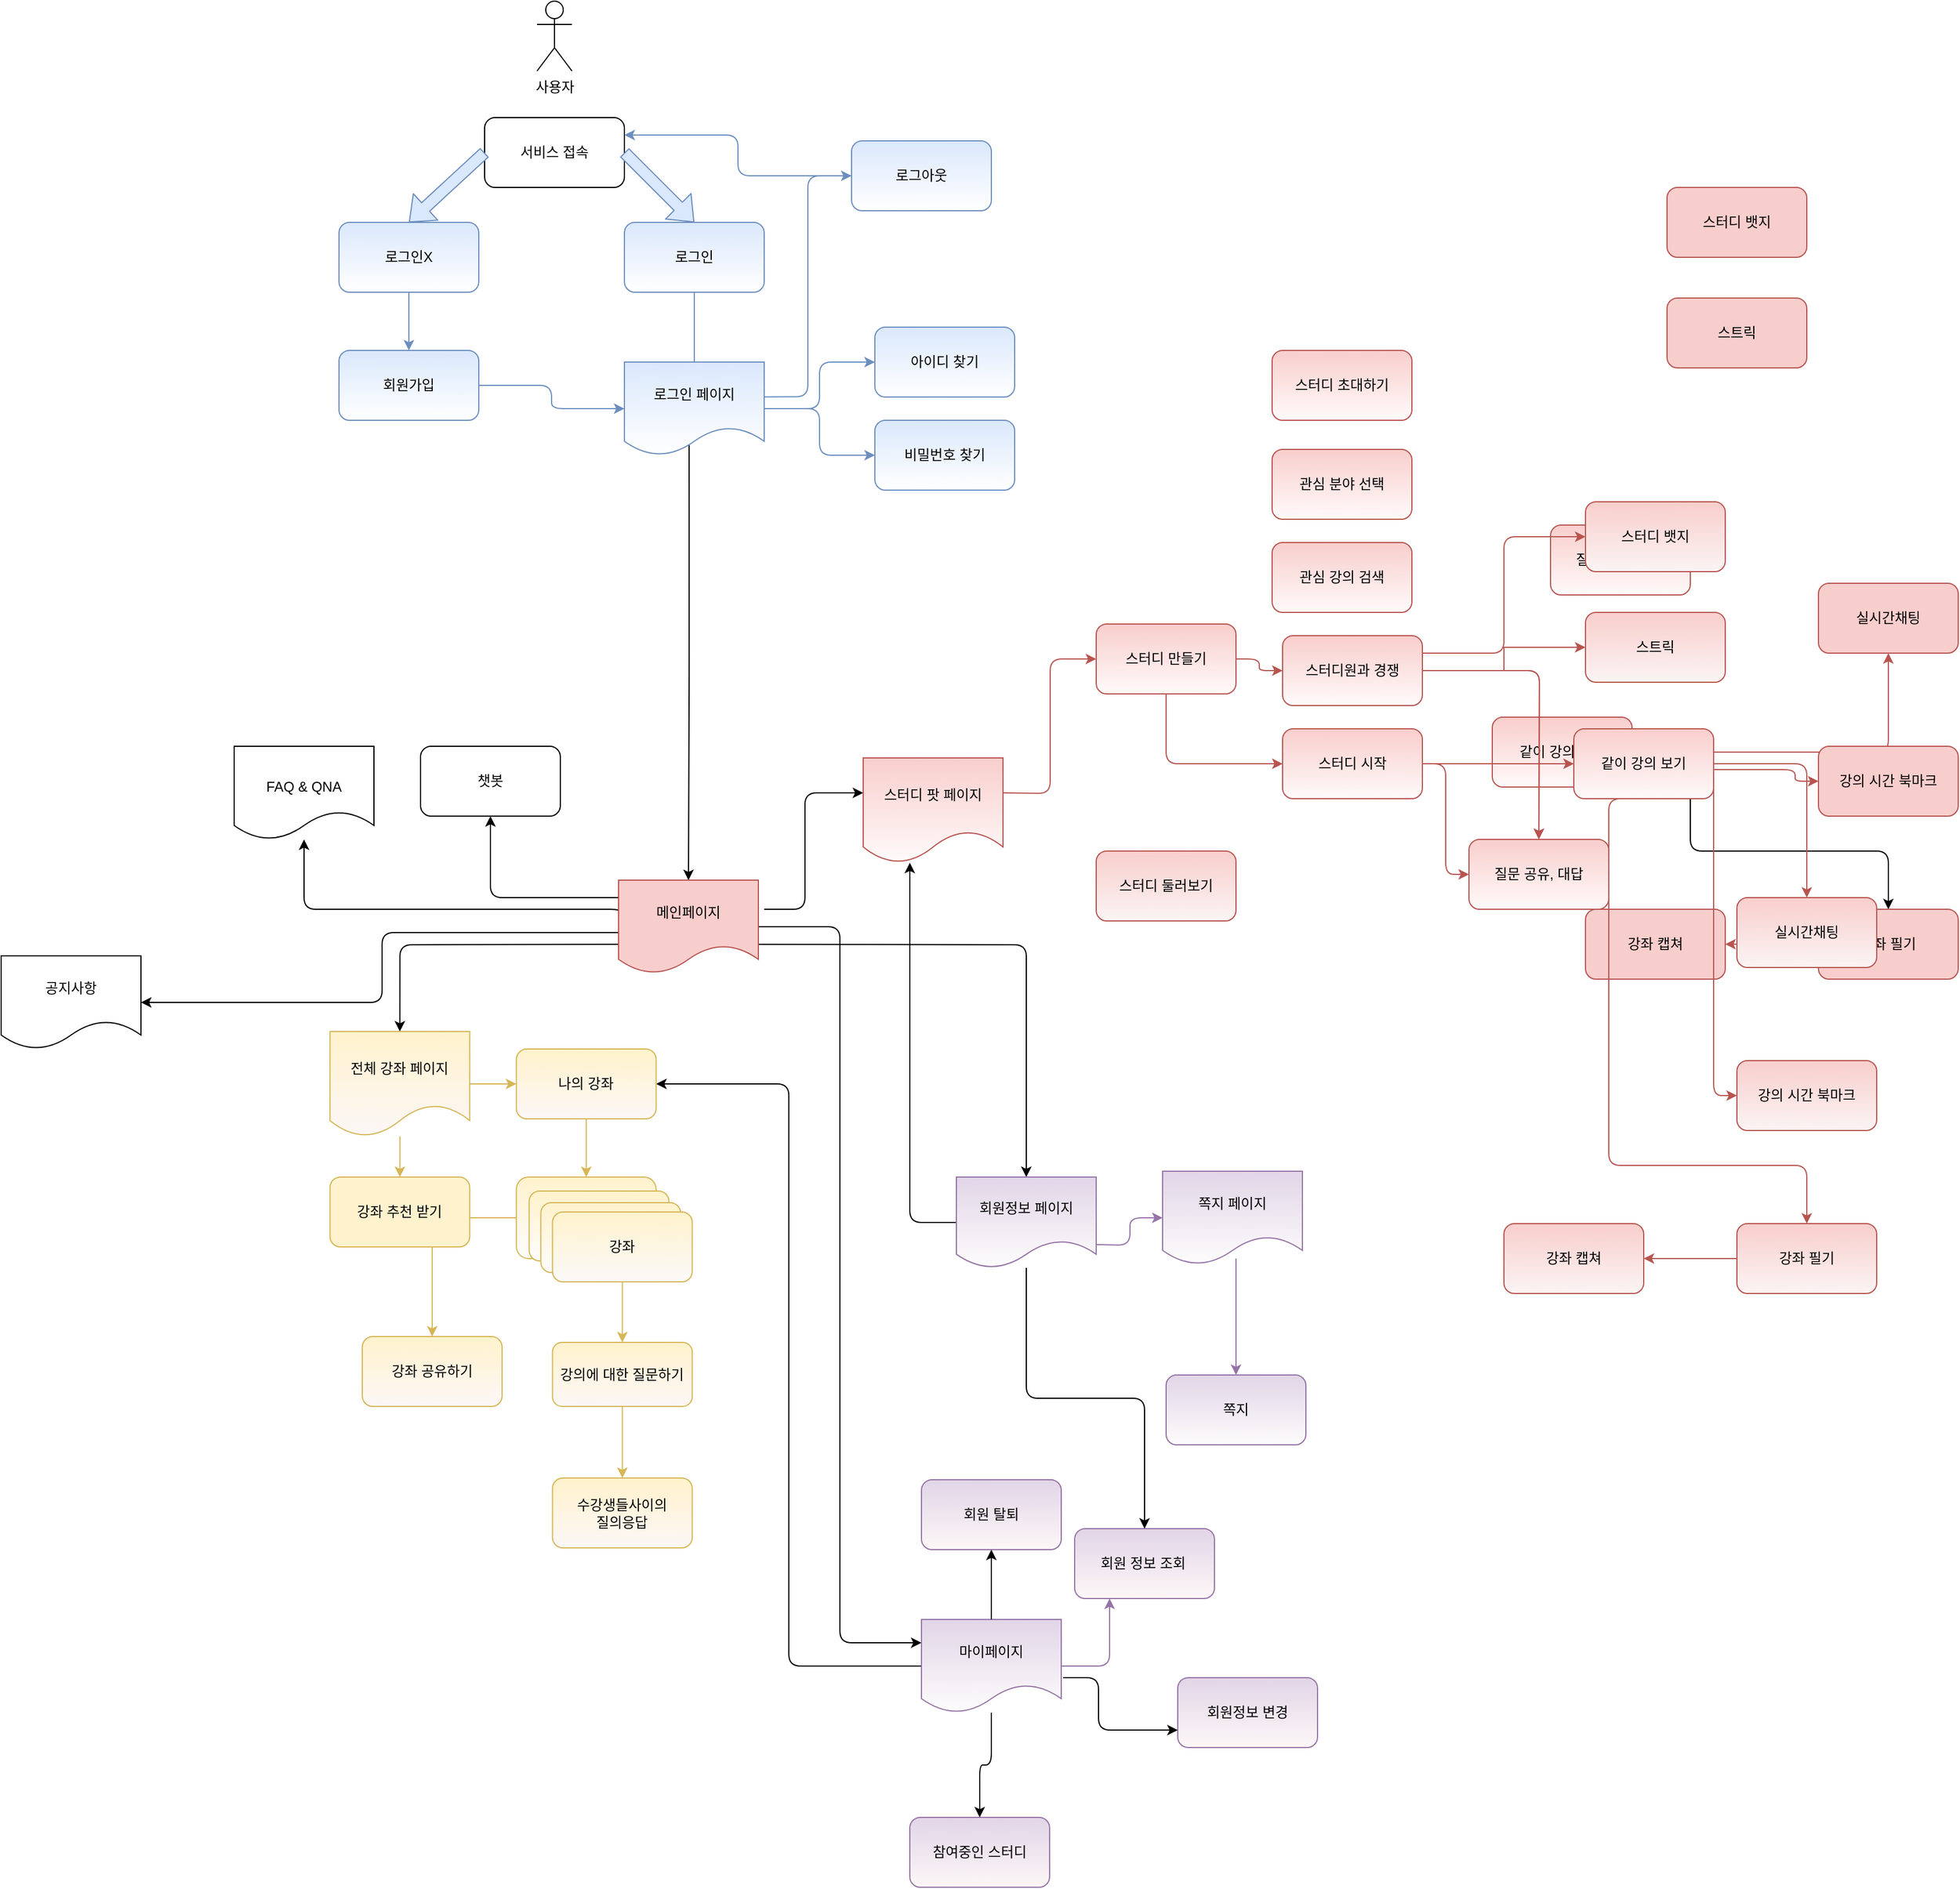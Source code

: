 <mxfile version="20.8.3" type="github">
  <diagram id="DqQ9brY9TlfN3EwlFTgr" name="페이지-1">
    <mxGraphModel dx="2326" dy="887" grid="1" gridSize="10" guides="1" tooltips="1" connect="1" arrows="1" fold="1" page="1" pageScale="1" pageWidth="827" pageHeight="1169" math="0" shadow="0">
      <root>
        <mxCell id="0" />
        <mxCell id="1" parent="0" />
        <mxCell id="fvSdaWqqt0YrtRtZSycq-1" value="사용자" style="shape=umlActor;verticalLabelPosition=bottom;verticalAlign=top;html=1;outlineConnect=0;rounded=1;" vertex="1" parent="1">
          <mxGeometry x="400" y="20" width="30" height="60" as="geometry" />
        </mxCell>
        <mxCell id="fvSdaWqqt0YrtRtZSycq-2" value="스트릭" style="rounded=1;whiteSpace=wrap;html=1;fillColor=#f8cecc;strokeColor=#b85450;" vertex="1" parent="1">
          <mxGeometry x="1370" y="275" width="120" height="60" as="geometry" />
        </mxCell>
        <mxCell id="fvSdaWqqt0YrtRtZSycq-3" value="서비스 접속" style="rounded=1;whiteSpace=wrap;html=1;" vertex="1" parent="1">
          <mxGeometry x="355" y="120" width="120" height="60" as="geometry" />
        </mxCell>
        <mxCell id="fvSdaWqqt0YrtRtZSycq-4" value="" style="edgeStyle=orthogonalEdgeStyle;rounded=1;orthogonalLoop=1;jettySize=auto;html=1;fillColor=#f8cecc;strokeColor=#b85450;" edge="1" parent="1" source="fvSdaWqqt0YrtRtZSycq-10" target="fvSdaWqqt0YrtRtZSycq-16">
          <mxGeometry relative="1" as="geometry" />
        </mxCell>
        <mxCell id="fvSdaWqqt0YrtRtZSycq-5" style="edgeStyle=orthogonalEdgeStyle;rounded=1;orthogonalLoop=1;jettySize=auto;html=1;entryX=0.5;entryY=0;entryDx=0;entryDy=0;startArrow=none;exitX=0.463;exitY=0.892;exitDx=0;exitDy=0;exitPerimeter=0;" edge="1" parent="1" source="fvSdaWqqt0YrtRtZSycq-59" target="fvSdaWqqt0YrtRtZSycq-54">
          <mxGeometry relative="1" as="geometry">
            <mxPoint x="535" y="770" as="targetPoint" />
            <mxPoint x="590" y="450" as="sourcePoint" />
          </mxGeometry>
        </mxCell>
        <mxCell id="fvSdaWqqt0YrtRtZSycq-6" style="edgeStyle=orthogonalEdgeStyle;rounded=1;orthogonalLoop=1;jettySize=auto;html=1;exitX=1;exitY=0.75;exitDx=0;exitDy=0;entryX=0;entryY=0.5;entryDx=0;entryDy=0;fillColor=#f8cecc;strokeColor=#b85450;" edge="1" parent="1" source="fvSdaWqqt0YrtRtZSycq-10" target="fvSdaWqqt0YrtRtZSycq-18">
          <mxGeometry relative="1" as="geometry">
            <Array as="points">
              <mxPoint x="1480" y="690" />
            </Array>
          </mxGeometry>
        </mxCell>
        <mxCell id="fvSdaWqqt0YrtRtZSycq-7" style="edgeStyle=orthogonalEdgeStyle;rounded=1;orthogonalLoop=1;jettySize=auto;html=1;entryX=0;entryY=0.5;entryDx=0;entryDy=0;exitX=1.003;exitY=0.373;exitDx=0;exitDy=0;exitPerimeter=0;fillColor=#dae8fc;strokeColor=#6c8ebf;" edge="1" parent="1" source="fvSdaWqqt0YrtRtZSycq-59" target="fvSdaWqqt0YrtRtZSycq-37">
          <mxGeometry relative="1" as="geometry" />
        </mxCell>
        <mxCell id="fvSdaWqqt0YrtRtZSycq-8" style="edgeStyle=orthogonalEdgeStyle;rounded=1;orthogonalLoop=1;jettySize=auto;html=1;exitX=0.75;exitY=1;exitDx=0;exitDy=0;" edge="1" parent="1" source="fvSdaWqqt0YrtRtZSycq-10" target="fvSdaWqqt0YrtRtZSycq-22">
          <mxGeometry relative="1" as="geometry">
            <Array as="points">
              <mxPoint x="1390" y="750" />
              <mxPoint x="1560" y="750" />
            </Array>
          </mxGeometry>
        </mxCell>
        <mxCell id="fvSdaWqqt0YrtRtZSycq-9" value="로그인" style="rounded=1;whiteSpace=wrap;html=1;fillColor=#dae8fc;strokeColor=#6c8ebf;gradientColor=#ffffff;" vertex="1" parent="1">
          <mxGeometry x="475" y="210" width="120" height="60" as="geometry" />
        </mxCell>
        <mxCell id="fvSdaWqqt0YrtRtZSycq-10" value="같이 강의 보기&lt;br&gt;" style="rounded=1;whiteSpace=wrap;html=1;fillColor=#f8cecc;strokeColor=#b85450;gradientColor=#fffafa;" vertex="1" parent="1">
          <mxGeometry x="1220" y="635" width="120" height="60" as="geometry" />
        </mxCell>
        <mxCell id="fvSdaWqqt0YrtRtZSycq-11" style="edgeStyle=orthogonalEdgeStyle;rounded=1;orthogonalLoop=1;jettySize=auto;html=1;exitX=0.5;exitY=1;exitDx=0;exitDy=0;entryX=0.5;entryY=0;entryDx=0;entryDy=0;fillColor=#dae8fc;strokeColor=#6c8ebf;" edge="1" parent="1" source="fvSdaWqqt0YrtRtZSycq-13" target="fvSdaWqqt0YrtRtZSycq-19">
          <mxGeometry relative="1" as="geometry" />
        </mxCell>
        <mxCell id="fvSdaWqqt0YrtRtZSycq-12" value="질문 공유, 대답" style="rounded=1;whiteSpace=wrap;html=1;fillColor=#f8cecc;strokeColor=#b85450;gradientColor=#fffafa;" vertex="1" parent="1">
          <mxGeometry x="1270" y="470" width="120" height="60" as="geometry" />
        </mxCell>
        <mxCell id="fvSdaWqqt0YrtRtZSycq-13" value="로그인X" style="rounded=1;whiteSpace=wrap;html=1;fillColor=#dae8fc;strokeColor=#6c8ebf;gradientColor=#ffffff;" vertex="1" parent="1">
          <mxGeometry x="230" y="210" width="120" height="60" as="geometry" />
        </mxCell>
        <mxCell id="fvSdaWqqt0YrtRtZSycq-14" value="스터디 뱃지" style="whiteSpace=wrap;html=1;rounded=1;fillColor=#f8cecc;strokeColor=#b85450;" vertex="1" parent="1">
          <mxGeometry x="1370" y="180" width="120" height="60" as="geometry" />
        </mxCell>
        <mxCell id="fvSdaWqqt0YrtRtZSycq-15" value="회원 탈퇴&lt;br&gt;" style="rounded=1;whiteSpace=wrap;html=1;fillColor=#e1d5e7;strokeColor=#9673a6;gradientColor=#fdf7f7;" vertex="1" parent="1">
          <mxGeometry x="730" y="1290" width="120" height="60" as="geometry" />
        </mxCell>
        <mxCell id="fvSdaWqqt0YrtRtZSycq-16" value="실시간채팅" style="whiteSpace=wrap;html=1;rounded=1;fillColor=#f8cecc;strokeColor=#b85450;" vertex="1" parent="1">
          <mxGeometry x="1500" y="520" width="120" height="60" as="geometry" />
        </mxCell>
        <mxCell id="fvSdaWqqt0YrtRtZSycq-17" style="edgeStyle=orthogonalEdgeStyle;rounded=1;orthogonalLoop=1;jettySize=auto;html=1;exitX=1;exitY=0.5;exitDx=0;exitDy=0;entryX=0;entryY=0.5;entryDx=0;entryDy=0;fillColor=#dae8fc;strokeColor=#6c8ebf;" edge="1" parent="1" source="fvSdaWqqt0YrtRtZSycq-19" target="fvSdaWqqt0YrtRtZSycq-59">
          <mxGeometry relative="1" as="geometry" />
        </mxCell>
        <mxCell id="fvSdaWqqt0YrtRtZSycq-18" value="강의 시간 북마크" style="whiteSpace=wrap;html=1;rounded=1;fillColor=#f8cecc;strokeColor=#b85450;" vertex="1" parent="1">
          <mxGeometry x="1500" y="660" width="120" height="60" as="geometry" />
        </mxCell>
        <mxCell id="fvSdaWqqt0YrtRtZSycq-19" value="회원가입" style="rounded=1;whiteSpace=wrap;html=1;fillColor=#dae8fc;strokeColor=#6c8ebf;gradientColor=#ffffff;" vertex="1" parent="1">
          <mxGeometry x="230" y="320" width="120" height="60" as="geometry" />
        </mxCell>
        <mxCell id="fvSdaWqqt0YrtRtZSycq-20" value="" style="edgeStyle=orthogonalEdgeStyle;rounded=1;orthogonalLoop=1;jettySize=auto;html=1;fillColor=#f8cecc;strokeColor=#b85450;" edge="1" parent="1" source="fvSdaWqqt0YrtRtZSycq-22" target="fvSdaWqqt0YrtRtZSycq-24">
          <mxGeometry relative="1" as="geometry" />
        </mxCell>
        <mxCell id="fvSdaWqqt0YrtRtZSycq-21" value="챗봇&lt;br&gt;" style="rounded=1;whiteSpace=wrap;html=1;" vertex="1" parent="1">
          <mxGeometry x="300" y="660" width="120" height="60" as="geometry" />
        </mxCell>
        <mxCell id="fvSdaWqqt0YrtRtZSycq-22" value="강좌 필기" style="whiteSpace=wrap;html=1;rounded=1;fillColor=#f8cecc;strokeColor=#b85450;" vertex="1" parent="1">
          <mxGeometry x="1500" y="800" width="120" height="60" as="geometry" />
        </mxCell>
        <mxCell id="fvSdaWqqt0YrtRtZSycq-23" style="edgeStyle=orthogonalEdgeStyle;rounded=1;orthogonalLoop=1;jettySize=auto;html=1;exitX=0.5;exitY=1;exitDx=0;exitDy=0;entryX=0.5;entryY=0;entryDx=0;entryDy=0;" edge="1" parent="1" target="fvSdaWqqt0YrtRtZSycq-75">
          <mxGeometry relative="1" as="geometry">
            <mxPoint x="535" y="830" as="sourcePoint" />
          </mxGeometry>
        </mxCell>
        <mxCell id="fvSdaWqqt0YrtRtZSycq-24" value="강좌 캡쳐" style="whiteSpace=wrap;html=1;rounded=1;fillColor=#f8cecc;strokeColor=#b85450;" vertex="1" parent="1">
          <mxGeometry x="1300" y="800" width="120" height="60" as="geometry" />
        </mxCell>
        <mxCell id="fvSdaWqqt0YrtRtZSycq-25" value="참여중인 스터디" style="rounded=1;whiteSpace=wrap;html=1;fillColor=#e1d5e7;strokeColor=#9673a6;gradientColor=#fdf7f7;" vertex="1" parent="1">
          <mxGeometry x="720" y="1580" width="120" height="60" as="geometry" />
        </mxCell>
        <mxCell id="fvSdaWqqt0YrtRtZSycq-26" style="edgeStyle=orthogonalEdgeStyle;rounded=1;orthogonalLoop=1;jettySize=auto;html=1;exitX=0.5;exitY=1;exitDx=0;exitDy=0;entryX=0.5;entryY=0;entryDx=0;entryDy=0;" edge="1" parent="1" target="fvSdaWqqt0YrtRtZSycq-97">
          <mxGeometry relative="1" as="geometry">
            <mxPoint x="535" y="830" as="sourcePoint" />
          </mxGeometry>
        </mxCell>
        <mxCell id="fvSdaWqqt0YrtRtZSycq-27" style="edgeStyle=orthogonalEdgeStyle;rounded=1;orthogonalLoop=1;jettySize=auto;html=1;exitX=1;exitY=0.5;exitDx=0;exitDy=0;entryX=0;entryY=0.5;entryDx=0;entryDy=0;fontSize=31;" edge="1" parent="1">
          <mxGeometry relative="1" as="geometry">
            <mxPoint x="595" y="800" as="sourcePoint" />
            <mxPoint x="680" y="700" as="targetPoint" />
            <Array as="points">
              <mxPoint x="630" y="800" />
              <mxPoint x="630" y="700" />
            </Array>
          </mxGeometry>
        </mxCell>
        <mxCell id="fvSdaWqqt0YrtRtZSycq-28" value="회원 정보 조회&amp;nbsp;" style="rounded=1;whiteSpace=wrap;html=1;fillColor=#e1d5e7;strokeColor=#9673a6;gradientColor=#fdf7f7;" vertex="1" parent="1">
          <mxGeometry x="861.5" y="1332" width="120" height="60" as="geometry" />
        </mxCell>
        <mxCell id="fvSdaWqqt0YrtRtZSycq-29" value="아이디 찾기&lt;br&gt;" style="rounded=1;whiteSpace=wrap;html=1;fillColor=#dae8fc;strokeColor=#6c8ebf;gradientColor=#ffffff;" vertex="1" parent="1">
          <mxGeometry x="690" y="300" width="120" height="60" as="geometry" />
        </mxCell>
        <mxCell id="fvSdaWqqt0YrtRtZSycq-30" value="비밀번호 찾기&lt;br&gt;" style="rounded=1;whiteSpace=wrap;html=1;fillColor=#dae8fc;strokeColor=#6c8ebf;gradientColor=#ffffff;" vertex="1" parent="1">
          <mxGeometry x="690" y="380" width="120" height="60" as="geometry" />
        </mxCell>
        <mxCell id="fvSdaWqqt0YrtRtZSycq-31" value="회원정보 변경&lt;br&gt;" style="rounded=1;whiteSpace=wrap;html=1;fillColor=#e1d5e7;strokeColor=#9673a6;gradientColor=#fdf7f7;" vertex="1" parent="1">
          <mxGeometry x="950" y="1460" width="120" height="60" as="geometry" />
        </mxCell>
        <mxCell id="fvSdaWqqt0YrtRtZSycq-32" value="" style="shape=flexArrow;endArrow=classic;html=1;rounded=1;entryX=0.5;entryY=0;entryDx=0;entryDy=0;exitX=0;exitY=0.5;exitDx=0;exitDy=0;fillColor=#dae8fc;strokeColor=#6c8ebf;" edge="1" parent="1" source="fvSdaWqqt0YrtRtZSycq-3" target="fvSdaWqqt0YrtRtZSycq-13">
          <mxGeometry width="50" height="50" relative="1" as="geometry">
            <mxPoint x="350" y="150" as="sourcePoint" />
            <mxPoint x="280" y="170" as="targetPoint" />
          </mxGeometry>
        </mxCell>
        <mxCell id="fvSdaWqqt0YrtRtZSycq-33" value="" style="shape=flexArrow;endArrow=classic;html=1;rounded=1;entryX=0.5;entryY=0;entryDx=0;entryDy=0;exitX=1;exitY=0.5;exitDx=0;exitDy=0;fillColor=#dae8fc;strokeColor=#6c8ebf;" edge="1" parent="1" source="fvSdaWqqt0YrtRtZSycq-3" target="fvSdaWqqt0YrtRtZSycq-9">
          <mxGeometry width="50" height="50" relative="1" as="geometry">
            <mxPoint x="360" y="160" as="sourcePoint" />
            <mxPoint x="300" y="220" as="targetPoint" />
          </mxGeometry>
        </mxCell>
        <mxCell id="fvSdaWqqt0YrtRtZSycq-34" style="edgeStyle=orthogonalEdgeStyle;rounded=1;orthogonalLoop=1;jettySize=auto;html=1;entryX=0.5;entryY=0;entryDx=0;entryDy=0;fillColor=#fff2cc;strokeColor=#d6b656;" edge="1" parent="1" source="fvSdaWqqt0YrtRtZSycq-35" target="fvSdaWqqt0YrtRtZSycq-55">
          <mxGeometry relative="1" as="geometry">
            <mxPoint x="608.25" y="1308.5" as="targetPoint" />
          </mxGeometry>
        </mxCell>
        <mxCell id="fvSdaWqqt0YrtRtZSycq-35" value="강의에 대한 질문하기" style="rounded=1;whiteSpace=wrap;html=1;fillColor=#fff2cc;strokeColor=#d6b656;gradientColor=#fcf7f7;" vertex="1" parent="1">
          <mxGeometry x="413.25" y="1172" width="120" height="55" as="geometry" />
        </mxCell>
        <mxCell id="fvSdaWqqt0YrtRtZSycq-36" style="edgeStyle=orthogonalEdgeStyle;rounded=1;orthogonalLoop=1;jettySize=auto;html=1;entryX=1;entryY=0.25;entryDx=0;entryDy=0;fillColor=#dae8fc;strokeColor=#6c8ebf;" edge="1" parent="1" source="fvSdaWqqt0YrtRtZSycq-37" target="fvSdaWqqt0YrtRtZSycq-3">
          <mxGeometry relative="1" as="geometry" />
        </mxCell>
        <mxCell id="fvSdaWqqt0YrtRtZSycq-37" value="로그아웃" style="rounded=1;whiteSpace=wrap;html=1;fillColor=#dae8fc;strokeColor=#6c8ebf;gradientColor=#ffffff;" vertex="1" parent="1">
          <mxGeometry x="670" y="140" width="120" height="60" as="geometry" />
        </mxCell>
        <mxCell id="fvSdaWqqt0YrtRtZSycq-38" style="edgeStyle=orthogonalEdgeStyle;rounded=1;orthogonalLoop=1;jettySize=auto;html=1;exitX=0;exitY=0.5;exitDx=0;exitDy=0;entryX=0.5;entryY=0;entryDx=0;entryDy=0;fontSize=31;fillColor=#fff2cc;strokeColor=#d6b656;" edge="1" parent="1" source="fvSdaWqqt0YrtRtZSycq-39" target="fvSdaWqqt0YrtRtZSycq-103">
          <mxGeometry relative="1" as="geometry" />
        </mxCell>
        <mxCell id="fvSdaWqqt0YrtRtZSycq-39" value="강좌" style="rounded=1;whiteSpace=wrap;html=1;fillColor=#fff2cc;strokeColor=#d6b656;gradientColor=#fcfcfc;" vertex="1" parent="1">
          <mxGeometry x="382.25" y="1030" width="120" height="70" as="geometry" />
        </mxCell>
        <mxCell id="fvSdaWqqt0YrtRtZSycq-40" style="edgeStyle=orthogonalEdgeStyle;rounded=1;orthogonalLoop=1;jettySize=auto;html=1;entryX=0.25;entryY=1;entryDx=0;entryDy=0;fillColor=#e1d5e7;strokeColor=#9673a6;" edge="1" parent="1" source="fvSdaWqqt0YrtRtZSycq-60" target="fvSdaWqqt0YrtRtZSycq-28">
          <mxGeometry relative="1" as="geometry" />
        </mxCell>
        <mxCell id="fvSdaWqqt0YrtRtZSycq-41" value="" style="rounded=1;whiteSpace=wrap;html=1;fillColor=#fff2cc;strokeColor=#d6b656;gradientColor=#fcfcfc;" vertex="1" parent="1">
          <mxGeometry x="393.25" y="1042" width="120" height="60" as="geometry" />
        </mxCell>
        <mxCell id="fvSdaWqqt0YrtRtZSycq-42" value="" style="rounded=1;whiteSpace=wrap;html=1;fillColor=#fff2cc;strokeColor=#d6b656;gradientColor=#fcfcfc;" vertex="1" parent="1">
          <mxGeometry x="403.25" y="1052" width="120" height="60" as="geometry" />
        </mxCell>
        <mxCell id="fvSdaWqqt0YrtRtZSycq-43" style="edgeStyle=orthogonalEdgeStyle;rounded=1;orthogonalLoop=1;jettySize=auto;html=1;exitX=0.5;exitY=1;exitDx=0;exitDy=0;entryX=0.5;entryY=0;entryDx=0;entryDy=0;fillColor=#fff2cc;strokeColor=#d6b656;" edge="1" parent="1" source="fvSdaWqqt0YrtRtZSycq-44" target="fvSdaWqqt0YrtRtZSycq-35">
          <mxGeometry relative="1" as="geometry" />
        </mxCell>
        <mxCell id="fvSdaWqqt0YrtRtZSycq-44" value="강좌" style="rounded=1;whiteSpace=wrap;html=1;fillColor=#fff2cc;strokeColor=#d6b656;gradientColor=#faf9f9;" vertex="1" parent="1">
          <mxGeometry x="413.25" y="1060" width="120" height="60" as="geometry" />
        </mxCell>
        <mxCell id="fvSdaWqqt0YrtRtZSycq-45" style="edgeStyle=orthogonalEdgeStyle;rounded=1;orthogonalLoop=1;jettySize=auto;html=1;exitX=1;exitY=0.5;exitDx=0;exitDy=0;entryX=0;entryY=0.5;entryDx=0;entryDy=0;fontSize=31;fillColor=#f8cecc;strokeColor=#b85450;" edge="1" parent="1" target="fvSdaWqqt0YrtRtZSycq-49">
          <mxGeometry relative="1" as="geometry">
            <mxPoint x="800" y="700" as="sourcePoint" />
          </mxGeometry>
        </mxCell>
        <mxCell id="fvSdaWqqt0YrtRtZSycq-46" value="스터디 둘러보기" style="rounded=1;whiteSpace=wrap;html=1;fillColor=#f8cecc;strokeColor=#b85450;gradientColor=#fbf4f4;" vertex="1" parent="1">
          <mxGeometry x="880" y="750" width="120" height="60" as="geometry" />
        </mxCell>
        <mxCell id="fvSdaWqqt0YrtRtZSycq-47" style="edgeStyle=orthogonalEdgeStyle;rounded=1;orthogonalLoop=1;jettySize=auto;html=1;exitX=1;exitY=0.5;exitDx=0;exitDy=0;entryX=0;entryY=0.5;entryDx=0;entryDy=0;fillColor=#f8cecc;strokeColor=#b85450;" edge="1" parent="1" source="fvSdaWqqt0YrtRtZSycq-49" target="fvSdaWqqt0YrtRtZSycq-79">
          <mxGeometry relative="1" as="geometry" />
        </mxCell>
        <mxCell id="fvSdaWqqt0YrtRtZSycq-48" style="edgeStyle=orthogonalEdgeStyle;rounded=1;orthogonalLoop=1;jettySize=auto;html=1;exitX=0.5;exitY=1;exitDx=0;exitDy=0;entryX=0;entryY=0.5;entryDx=0;entryDy=0;fontSize=31;fillColor=#f8cecc;strokeColor=#b85450;" edge="1" parent="1" source="fvSdaWqqt0YrtRtZSycq-49" target="fvSdaWqqt0YrtRtZSycq-83">
          <mxGeometry relative="1" as="geometry" />
        </mxCell>
        <mxCell id="fvSdaWqqt0YrtRtZSycq-49" value="스터디 만들기&lt;br&gt;" style="rounded=1;whiteSpace=wrap;html=1;fillColor=#f8cecc;strokeColor=#b85450;gradientColor=#fffafa;" vertex="1" parent="1">
          <mxGeometry x="880" y="555" width="120" height="60" as="geometry" />
        </mxCell>
        <mxCell id="fvSdaWqqt0YrtRtZSycq-50" style="edgeStyle=orthogonalEdgeStyle;rounded=1;orthogonalLoop=1;jettySize=auto;html=1;exitX=0;exitY=0.5;exitDx=0;exitDy=0;fontSize=31;" edge="1" parent="1" source="fvSdaWqqt0YrtRtZSycq-54" target="fvSdaWqqt0YrtRtZSycq-104">
          <mxGeometry relative="1" as="geometry">
            <mxPoint x="420" y="650" as="targetPoint" />
            <Array as="points">
              <mxPoint x="473" y="800" />
              <mxPoint x="200" y="800" />
            </Array>
          </mxGeometry>
        </mxCell>
        <mxCell id="fvSdaWqqt0YrtRtZSycq-51" style="edgeStyle=orthogonalEdgeStyle;rounded=1;orthogonalLoop=1;jettySize=auto;html=1;entryX=0;entryY=0.25;entryDx=0;entryDy=0;exitX=1;exitY=0.5;exitDx=0;exitDy=0;" edge="1" parent="1" source="fvSdaWqqt0YrtRtZSycq-54" target="fvSdaWqqt0YrtRtZSycq-60">
          <mxGeometry relative="1" as="geometry">
            <mxPoint x="561.5" y="1165" as="sourcePoint" />
          </mxGeometry>
        </mxCell>
        <mxCell id="fvSdaWqqt0YrtRtZSycq-52" style="edgeStyle=orthogonalEdgeStyle;rounded=1;orthogonalLoop=1;jettySize=auto;html=1;" edge="1" parent="1" source="fvSdaWqqt0YrtRtZSycq-54" target="fvSdaWqqt0YrtRtZSycq-21">
          <mxGeometry relative="1" as="geometry">
            <Array as="points">
              <mxPoint x="360" y="790" />
            </Array>
          </mxGeometry>
        </mxCell>
        <mxCell id="fvSdaWqqt0YrtRtZSycq-53" style="edgeStyle=orthogonalEdgeStyle;rounded=1;orthogonalLoop=1;jettySize=auto;html=1;entryX=1;entryY=0.5;entryDx=0;entryDy=0;" edge="1" parent="1" source="fvSdaWqqt0YrtRtZSycq-54" target="fvSdaWqqt0YrtRtZSycq-102">
          <mxGeometry relative="1" as="geometry">
            <Array as="points">
              <mxPoint x="267" y="820" />
              <mxPoint x="267" y="880" />
            </Array>
          </mxGeometry>
        </mxCell>
        <mxCell id="fvSdaWqqt0YrtRtZSycq-54" value="메인페이지" style="shape=document;whiteSpace=wrap;html=1;boundedLbl=1;fillColor=#f8cecc;strokeColor=#b85450;rounded=1;" vertex="1" parent="1">
          <mxGeometry x="470" y="775" width="120" height="80" as="geometry" />
        </mxCell>
        <mxCell id="fvSdaWqqt0YrtRtZSycq-55" value="수강생들사이의&lt;br&gt;질의응답" style="rounded=1;whiteSpace=wrap;html=1;fillColor=#fff2cc;strokeColor=#d6b656;gradientColor=#fcf7f7;" vertex="1" parent="1">
          <mxGeometry x="413.25" y="1288.5" width="120" height="60" as="geometry" />
        </mxCell>
        <mxCell id="fvSdaWqqt0YrtRtZSycq-56" style="edgeStyle=orthogonalEdgeStyle;rounded=1;orthogonalLoop=1;jettySize=auto;html=1;exitX=1;exitY=0.5;exitDx=0;exitDy=0;entryX=0;entryY=0.5;entryDx=0;entryDy=0;fontSize=31;fillColor=#dae8fc;strokeColor=#6c8ebf;" edge="1" parent="1" source="fvSdaWqqt0YrtRtZSycq-59" target="fvSdaWqqt0YrtRtZSycq-29">
          <mxGeometry relative="1" as="geometry" />
        </mxCell>
        <mxCell id="fvSdaWqqt0YrtRtZSycq-57" style="edgeStyle=orthogonalEdgeStyle;rounded=1;orthogonalLoop=1;jettySize=auto;html=1;exitX=1;exitY=0.5;exitDx=0;exitDy=0;fontSize=31;fillColor=#dae8fc;strokeColor=#6c8ebf;" edge="1" parent="1" source="fvSdaWqqt0YrtRtZSycq-59" target="fvSdaWqqt0YrtRtZSycq-30">
          <mxGeometry relative="1" as="geometry" />
        </mxCell>
        <mxCell id="fvSdaWqqt0YrtRtZSycq-58" style="edgeStyle=orthogonalEdgeStyle;rounded=1;orthogonalLoop=1;jettySize=auto;html=1;entryX=1;entryY=0.5;entryDx=0;entryDy=0;" edge="1" parent="1" source="fvSdaWqqt0YrtRtZSycq-60" target="fvSdaWqqt0YrtRtZSycq-65">
          <mxGeometry relative="1" as="geometry" />
        </mxCell>
        <mxCell id="fvSdaWqqt0YrtRtZSycq-59" value="로그인 페이지" style="shape=document;whiteSpace=wrap;html=1;boundedLbl=1;fillColor=#dae8fc;strokeColor=#6c8ebf;gradientColor=#ffffff;rounded=1;" vertex="1" parent="1">
          <mxGeometry x="475" y="330" width="120" height="80" as="geometry" />
        </mxCell>
        <mxCell id="fvSdaWqqt0YrtRtZSycq-60" value="마이페이지" style="shape=document;whiteSpace=wrap;html=1;boundedLbl=1;fillColor=#e1d5e7;strokeColor=#9673a6;gradientColor=#fdfcfc;rounded=1;" vertex="1" parent="1">
          <mxGeometry x="730" y="1410" width="120" height="80" as="geometry" />
        </mxCell>
        <mxCell id="fvSdaWqqt0YrtRtZSycq-61" value="관심 분야 선택&lt;br&gt;" style="rounded=1;whiteSpace=wrap;html=1;fillColor=#f8cecc;strokeColor=#b85450;gradientColor=#fffafa;" vertex="1" parent="1">
          <mxGeometry x="1031" y="405" width="120" height="60" as="geometry" />
        </mxCell>
        <mxCell id="fvSdaWqqt0YrtRtZSycq-62" style="edgeStyle=orthogonalEdgeStyle;rounded=1;orthogonalLoop=1;jettySize=auto;html=1;entryX=0.5;entryY=0;entryDx=0;entryDy=0;fillColor=#e1d5e7;strokeColor=#9673a6;exitX=0.525;exitY=0.938;exitDx=0;exitDy=0;exitPerimeter=0;" edge="1" parent="1" source="fvSdaWqqt0YrtRtZSycq-64" target="fvSdaWqqt0YrtRtZSycq-66">
          <mxGeometry relative="1" as="geometry">
            <Array as="points">
              <mxPoint x="1000" y="1140" />
              <mxPoint x="1000" y="1140" />
            </Array>
          </mxGeometry>
        </mxCell>
        <mxCell id="fvSdaWqqt0YrtRtZSycq-63" style="edgeStyle=orthogonalEdgeStyle;rounded=1;orthogonalLoop=1;jettySize=auto;html=1;exitX=0.5;exitY=1;exitDx=0;exitDy=0;fillColor=#fff2cc;strokeColor=#d6b656;" edge="1" parent="1" source="fvSdaWqqt0YrtRtZSycq-65" target="fvSdaWqqt0YrtRtZSycq-39">
          <mxGeometry relative="1" as="geometry" />
        </mxCell>
        <mxCell id="fvSdaWqqt0YrtRtZSycq-64" value="쪽지 페이지" style="shape=document;whiteSpace=wrap;html=1;boundedLbl=1;fillColor=#e1d5e7;strokeColor=#9673a6;gradientColor=#fdfcfc;rounded=1;" vertex="1" parent="1">
          <mxGeometry x="937" y="1025" width="120" height="80" as="geometry" />
        </mxCell>
        <mxCell id="fvSdaWqqt0YrtRtZSycq-65" value="나의 강좌" style="rounded=1;whiteSpace=wrap;html=1;fillColor=#fff2cc;strokeColor=#d6b656;gradientColor=#fcf7f7;" vertex="1" parent="1">
          <mxGeometry x="382.25" y="920" width="120" height="60" as="geometry" />
        </mxCell>
        <mxCell id="fvSdaWqqt0YrtRtZSycq-66" value="쪽지" style="rounded=1;whiteSpace=wrap;html=1;fillColor=#e1d5e7;strokeColor=#9673a6;gradientColor=#fdfcfc;" vertex="1" parent="1">
          <mxGeometry x="940" y="1200" width="120" height="60" as="geometry" />
        </mxCell>
        <mxCell id="fvSdaWqqt0YrtRtZSycq-67" style="edgeStyle=orthogonalEdgeStyle;rounded=1;orthogonalLoop=1;jettySize=auto;html=1;entryX=0.5;entryY=0;entryDx=0;entryDy=0;fillColor=#fff2cc;strokeColor=#d6b656;" edge="1" parent="1">
          <mxGeometry relative="1" as="geometry">
            <mxPoint x="262.25" y="1090" as="sourcePoint" />
            <mxPoint x="262.25" y="1090" as="targetPoint" />
          </mxGeometry>
        </mxCell>
        <mxCell id="fvSdaWqqt0YrtRtZSycq-68" value="관심 강의 검색&lt;br&gt;" style="rounded=1;whiteSpace=wrap;html=1;fillColor=#f8cecc;strokeColor=#b85450;gradientColor=#fffafa;" vertex="1" parent="1">
          <mxGeometry x="1031" y="485" width="120" height="60" as="geometry" />
        </mxCell>
        <mxCell id="fvSdaWqqt0YrtRtZSycq-69" style="edgeStyle=orthogonalEdgeStyle;rounded=1;orthogonalLoop=1;jettySize=auto;html=1;entryX=0.5;entryY=1;entryDx=0;entryDy=0;" edge="1" parent="1" source="fvSdaWqqt0YrtRtZSycq-60" target="fvSdaWqqt0YrtRtZSycq-15">
          <mxGeometry relative="1" as="geometry" />
        </mxCell>
        <mxCell id="fvSdaWqqt0YrtRtZSycq-70" style="edgeStyle=orthogonalEdgeStyle;rounded=1;orthogonalLoop=1;jettySize=auto;html=1;" edge="1" parent="1" source="fvSdaWqqt0YrtRtZSycq-75" target="fvSdaWqqt0YrtRtZSycq-90">
          <mxGeometry relative="1" as="geometry">
            <Array as="points">
              <mxPoint x="720" y="1000" />
              <mxPoint x="720" y="1000" />
            </Array>
          </mxGeometry>
        </mxCell>
        <mxCell id="fvSdaWqqt0YrtRtZSycq-71" style="edgeStyle=orthogonalEdgeStyle;rounded=1;orthogonalLoop=1;jettySize=auto;html=1;entryX=0;entryY=0.75;entryDx=0;entryDy=0;" edge="1" parent="1" target="fvSdaWqqt0YrtRtZSycq-31">
          <mxGeometry relative="1" as="geometry">
            <mxPoint x="881.5" y="1260" as="targetPoint" />
            <mxPoint x="851.5" y="1460" as="sourcePoint" />
            <Array as="points">
              <mxPoint x="882" y="1460" />
              <mxPoint x="882" y="1505" />
            </Array>
          </mxGeometry>
        </mxCell>
        <mxCell id="fvSdaWqqt0YrtRtZSycq-72" style="edgeStyle=orthogonalEdgeStyle;rounded=1;orthogonalLoop=1;jettySize=auto;html=1;entryX=0;entryY=0.5;entryDx=0;entryDy=0;fillColor=#e1d5e7;strokeColor=#9673a6;" edge="1" parent="1" target="fvSdaWqqt0YrtRtZSycq-64">
          <mxGeometry relative="1" as="geometry">
            <mxPoint x="880" y="1088" as="sourcePoint" />
          </mxGeometry>
        </mxCell>
        <mxCell id="fvSdaWqqt0YrtRtZSycq-73" style="edgeStyle=orthogonalEdgeStyle;rounded=1;orthogonalLoop=1;jettySize=auto;html=1;entryX=0.5;entryY=0;entryDx=0;entryDy=0;" edge="1" parent="1" source="fvSdaWqqt0YrtRtZSycq-60" target="fvSdaWqqt0YrtRtZSycq-25">
          <mxGeometry relative="1" as="geometry" />
        </mxCell>
        <mxCell id="fvSdaWqqt0YrtRtZSycq-74" style="edgeStyle=orthogonalEdgeStyle;rounded=1;orthogonalLoop=1;jettySize=auto;html=1;entryX=0.5;entryY=0;entryDx=0;entryDy=0;" edge="1" parent="1" source="fvSdaWqqt0YrtRtZSycq-75" target="fvSdaWqqt0YrtRtZSycq-28">
          <mxGeometry relative="1" as="geometry" />
        </mxCell>
        <mxCell id="fvSdaWqqt0YrtRtZSycq-75" value="회원정보 페이지" style="shape=document;whiteSpace=wrap;html=1;boundedLbl=1;fillColor=#e1d5e7;strokeColor=#9673a6;gradientColor=#fdfcfc;rounded=1;" vertex="1" parent="1">
          <mxGeometry x="760" y="1030" width="120" height="78" as="geometry" />
        </mxCell>
        <mxCell id="fvSdaWqqt0YrtRtZSycq-76" style="edgeStyle=orthogonalEdgeStyle;rounded=1;orthogonalLoop=1;jettySize=auto;html=1;fillColor=#f8cecc;strokeColor=#b85450;" edge="1" parent="1" source="fvSdaWqqt0YrtRtZSycq-79">
          <mxGeometry relative="1" as="geometry">
            <mxPoint x="1260" y="740" as="targetPoint" />
          </mxGeometry>
        </mxCell>
        <mxCell id="fvSdaWqqt0YrtRtZSycq-77" style="edgeStyle=orthogonalEdgeStyle;rounded=1;orthogonalLoop=1;jettySize=auto;html=1;exitX=1;exitY=0.5;exitDx=0;exitDy=0;fillColor=#f8cecc;strokeColor=#b85450;" edge="1" parent="1" source="fvSdaWqqt0YrtRtZSycq-79">
          <mxGeometry relative="1" as="geometry">
            <mxPoint x="1260" y="739.615" as="targetPoint" />
          </mxGeometry>
        </mxCell>
        <mxCell id="fvSdaWqqt0YrtRtZSycq-78" style="edgeStyle=orthogonalEdgeStyle;rounded=1;orthogonalLoop=1;jettySize=auto;html=1;exitX=1;exitY=0.25;exitDx=0;exitDy=0;entryX=0;entryY=0.5;entryDx=0;entryDy=0;fillColor=#f8cecc;strokeColor=#b85450;" edge="1" parent="1" source="fvSdaWqqt0YrtRtZSycq-79" target="fvSdaWqqt0YrtRtZSycq-89">
          <mxGeometry relative="1" as="geometry" />
        </mxCell>
        <mxCell id="fvSdaWqqt0YrtRtZSycq-79" value="스터디원과 경쟁" style="rounded=1;whiteSpace=wrap;html=1;fillColor=#f8cecc;strokeColor=#b85450;gradientColor=#fffafa;" vertex="1" parent="1">
          <mxGeometry x="1040" y="565" width="120" height="60" as="geometry" />
        </mxCell>
        <mxCell id="fvSdaWqqt0YrtRtZSycq-80" value="스트릭" style="rounded=1;whiteSpace=wrap;html=1;fillColor=#f8cecc;strokeColor=#b85450;gradientColor=#fbf4f4;" vertex="1" parent="1">
          <mxGeometry x="1300" y="545" width="120" height="60" as="geometry" />
        </mxCell>
        <mxCell id="fvSdaWqqt0YrtRtZSycq-81" style="edgeStyle=orthogonalEdgeStyle;rounded=1;orthogonalLoop=1;jettySize=auto;html=1;exitX=1;exitY=0.5;exitDx=0;exitDy=0;entryX=0;entryY=0.5;entryDx=0;entryDy=0;fontSize=31;fillColor=#f8cecc;strokeColor=#b85450;" edge="1" parent="1" source="fvSdaWqqt0YrtRtZSycq-83" target="fvSdaWqqt0YrtRtZSycq-87">
          <mxGeometry relative="1" as="geometry" />
        </mxCell>
        <mxCell id="fvSdaWqqt0YrtRtZSycq-82" style="edgeStyle=orthogonalEdgeStyle;rounded=1;orthogonalLoop=1;jettySize=auto;html=1;exitX=1;exitY=0.5;exitDx=0;exitDy=0;entryX=0;entryY=0.5;entryDx=0;entryDy=0;fontSize=31;fillColor=#f8cecc;strokeColor=#b85450;" edge="1" parent="1" source="fvSdaWqqt0YrtRtZSycq-83" target="fvSdaWqqt0YrtRtZSycq-88">
          <mxGeometry relative="1" as="geometry" />
        </mxCell>
        <mxCell id="fvSdaWqqt0YrtRtZSycq-83" value="스터디 시작&lt;br&gt;" style="rounded=1;whiteSpace=wrap;html=1;fillColor=#f8cecc;strokeColor=#b85450;gradientColor=#fffafa;" vertex="1" parent="1">
          <mxGeometry x="1040" y="645" width="120" height="60" as="geometry" />
        </mxCell>
        <mxCell id="fvSdaWqqt0YrtRtZSycq-84" value="" style="edgeStyle=orthogonalEdgeStyle;rounded=1;orthogonalLoop=1;jettySize=auto;html=1;fillColor=#f8cecc;strokeColor=#b85450;" edge="1" parent="1" source="fvSdaWqqt0YrtRtZSycq-87" target="fvSdaWqqt0YrtRtZSycq-91">
          <mxGeometry relative="1" as="geometry" />
        </mxCell>
        <mxCell id="fvSdaWqqt0YrtRtZSycq-85" style="edgeStyle=orthogonalEdgeStyle;rounded=1;orthogonalLoop=1;jettySize=auto;html=1;exitX=1;exitY=0.75;exitDx=0;exitDy=0;entryX=0;entryY=0.5;entryDx=0;entryDy=0;fillColor=#f8cecc;strokeColor=#b85450;" edge="1" parent="1" source="fvSdaWqqt0YrtRtZSycq-87" target="fvSdaWqqt0YrtRtZSycq-92">
          <mxGeometry relative="1" as="geometry">
            <Array as="points">
              <mxPoint x="1410" y="960" />
            </Array>
          </mxGeometry>
        </mxCell>
        <mxCell id="fvSdaWqqt0YrtRtZSycq-86" style="edgeStyle=orthogonalEdgeStyle;rounded=1;orthogonalLoop=1;jettySize=auto;html=1;exitX=0.75;exitY=1;exitDx=0;exitDy=0;fillColor=#f8cecc;strokeColor=#b85450;" edge="1" parent="1" source="fvSdaWqqt0YrtRtZSycq-87" target="fvSdaWqqt0YrtRtZSycq-94">
          <mxGeometry relative="1" as="geometry">
            <Array as="points">
              <mxPoint x="1320" y="1020" />
              <mxPoint x="1490" y="1020" />
            </Array>
          </mxGeometry>
        </mxCell>
        <mxCell id="fvSdaWqqt0YrtRtZSycq-87" value="같이 강의 보기&lt;br&gt;" style="rounded=1;whiteSpace=wrap;html=1;fillColor=#f8cecc;strokeColor=#b85450;gradientColor=#fffafa;" vertex="1" parent="1">
          <mxGeometry x="1290" y="645" width="120" height="60" as="geometry" />
        </mxCell>
        <mxCell id="fvSdaWqqt0YrtRtZSycq-88" value="질문 공유, 대답" style="rounded=1;whiteSpace=wrap;html=1;fillColor=#f8cecc;strokeColor=#b85450;gradientColor=#fffafa;" vertex="1" parent="1">
          <mxGeometry x="1200" y="740" width="120" height="60" as="geometry" />
        </mxCell>
        <mxCell id="fvSdaWqqt0YrtRtZSycq-89" value="스터디 뱃지" style="whiteSpace=wrap;html=1;rounded=1;fillColor=#f8cecc;strokeColor=#b85450;gradientColor=#fbf4f4;" vertex="1" parent="1">
          <mxGeometry x="1300" y="450" width="120" height="60" as="geometry" />
        </mxCell>
        <mxCell id="fvSdaWqqt0YrtRtZSycq-90" value="스터디 팟 페이지" style="shape=document;whiteSpace=wrap;html=1;boundedLbl=1;fillColor=#f8cecc;strokeColor=#b85450;gradientColor=#fffafa;rounded=1;" vertex="1" parent="1">
          <mxGeometry x="680" y="670" width="120" height="90" as="geometry" />
        </mxCell>
        <mxCell id="fvSdaWqqt0YrtRtZSycq-91" value="실시간채팅" style="whiteSpace=wrap;html=1;rounded=1;fillColor=#f8cecc;strokeColor=#b85450;gradientColor=#fbf4f4;" vertex="1" parent="1">
          <mxGeometry x="1430" y="790" width="120" height="60" as="geometry" />
        </mxCell>
        <mxCell id="fvSdaWqqt0YrtRtZSycq-92" value="강의 시간 북마크" style="whiteSpace=wrap;html=1;rounded=1;fillColor=#f8cecc;strokeColor=#b85450;gradientColor=#fbf4f4;" vertex="1" parent="1">
          <mxGeometry x="1430" y="930" width="120" height="60" as="geometry" />
        </mxCell>
        <mxCell id="fvSdaWqqt0YrtRtZSycq-93" value="" style="edgeStyle=orthogonalEdgeStyle;rounded=1;orthogonalLoop=1;jettySize=auto;html=1;fillColor=#f8cecc;strokeColor=#b85450;" edge="1" parent="1" source="fvSdaWqqt0YrtRtZSycq-94" target="fvSdaWqqt0YrtRtZSycq-98">
          <mxGeometry relative="1" as="geometry" />
        </mxCell>
        <mxCell id="fvSdaWqqt0YrtRtZSycq-94" value="강좌 필기" style="whiteSpace=wrap;html=1;rounded=1;fillColor=#f8cecc;strokeColor=#b85450;gradientColor=#fbf4f4;" vertex="1" parent="1">
          <mxGeometry x="1430" y="1070" width="120" height="60" as="geometry" />
        </mxCell>
        <mxCell id="fvSdaWqqt0YrtRtZSycq-95" style="edgeStyle=orthogonalEdgeStyle;rounded=1;orthogonalLoop=1;jettySize=auto;html=1;entryX=0.5;entryY=0;entryDx=0;entryDy=0;fillColor=#fff2cc;strokeColor=#d6b656;" edge="1" parent="1" source="fvSdaWqqt0YrtRtZSycq-97" target="fvSdaWqqt0YrtRtZSycq-100">
          <mxGeometry relative="1" as="geometry" />
        </mxCell>
        <mxCell id="fvSdaWqqt0YrtRtZSycq-96" style="edgeStyle=orthogonalEdgeStyle;rounded=1;orthogonalLoop=1;jettySize=auto;html=1;exitX=1;exitY=0.5;exitDx=0;exitDy=0;entryX=0;entryY=0.5;entryDx=0;entryDy=0;fillColor=#fff2cc;strokeColor=#d6b656;" edge="1" parent="1" source="fvSdaWqqt0YrtRtZSycq-97" target="fvSdaWqqt0YrtRtZSycq-65">
          <mxGeometry relative="1" as="geometry" />
        </mxCell>
        <mxCell id="fvSdaWqqt0YrtRtZSycq-97" value="전체 강좌 페이지" style="shape=document;whiteSpace=wrap;html=1;boundedLbl=1;fillColor=#fff2cc;strokeColor=#d6b656;gradientColor=#fcf7f7;rounded=1;" vertex="1" parent="1">
          <mxGeometry x="222.25" y="905" width="120" height="90" as="geometry" />
        </mxCell>
        <mxCell id="fvSdaWqqt0YrtRtZSycq-98" value="강좌 캡쳐" style="whiteSpace=wrap;html=1;rounded=1;fillColor=#f8cecc;strokeColor=#b85450;gradientColor=#fbf4f4;" vertex="1" parent="1">
          <mxGeometry x="1230" y="1070" width="120" height="60" as="geometry" />
        </mxCell>
        <mxCell id="fvSdaWqqt0YrtRtZSycq-99" value="" style="edgeStyle=orthogonalEdgeStyle;rounded=1;orthogonalLoop=1;jettySize=auto;html=1;exitX=0.5;exitY=1;exitDx=0;exitDy=0;entryX=0.5;entryY=0;entryDx=0;entryDy=0;endArrow=none;fillColor=#dae8fc;strokeColor=#6c8ebf;" edge="1" parent="1" source="fvSdaWqqt0YrtRtZSycq-9" target="fvSdaWqqt0YrtRtZSycq-59">
          <mxGeometry relative="1" as="geometry">
            <mxPoint x="535" y="270" as="sourcePoint" />
            <mxPoint x="535" y="770" as="targetPoint" />
          </mxGeometry>
        </mxCell>
        <mxCell id="fvSdaWqqt0YrtRtZSycq-100" value="강좌 추천 받기" style="rounded=1;whiteSpace=wrap;html=1;fillColor=#fff2cc;strokeColor=#d6b656;" vertex="1" parent="1">
          <mxGeometry x="222.25" y="1030" width="120" height="60" as="geometry" />
        </mxCell>
        <mxCell id="fvSdaWqqt0YrtRtZSycq-101" value="스터디 초대하기" style="rounded=1;whiteSpace=wrap;html=1;fillColor=#f8cecc;strokeColor=#b85450;gradientColor=#fffafa;" vertex="1" parent="1">
          <mxGeometry x="1031" y="320" width="120" height="60" as="geometry" />
        </mxCell>
        <mxCell id="fvSdaWqqt0YrtRtZSycq-102" value="공지사항" style="shape=document;whiteSpace=wrap;html=1;boundedLbl=1;rounded=1;" vertex="1" parent="1">
          <mxGeometry x="-60" y="840" width="120" height="80" as="geometry" />
        </mxCell>
        <mxCell id="fvSdaWqqt0YrtRtZSycq-103" value="강좌 공유하기" style="rounded=1;whiteSpace=wrap;html=1;fillColor=#fff2cc;strokeColor=#d6b656;gradientColor=#fcf7f7;" vertex="1" parent="1">
          <mxGeometry x="250" y="1167" width="120" height="60" as="geometry" />
        </mxCell>
        <mxCell id="fvSdaWqqt0YrtRtZSycq-104" value="&lt;span style=&quot;font-size: 12px;&quot;&gt;FAQ &amp;amp; QNA&lt;/span&gt;" style="shape=document;whiteSpace=wrap;html=1;boundedLbl=1;fontSize=31;rounded=1;" vertex="1" parent="1">
          <mxGeometry x="140" y="660" width="120" height="80" as="geometry" />
        </mxCell>
        <mxCell id="fvSdaWqqt0YrtRtZSycq-105" style="edgeStyle=orthogonalEdgeStyle;rounded=0;orthogonalLoop=1;jettySize=auto;html=1;entryX=0;entryY=0.5;entryDx=0;entryDy=0;fillColor=#f8cecc;strokeColor=#b85450;" edge="1" parent="1" source="fvSdaWqqt0YrtRtZSycq-79" target="fvSdaWqqt0YrtRtZSycq-80">
          <mxGeometry relative="1" as="geometry" />
        </mxCell>
      </root>
    </mxGraphModel>
  </diagram>
</mxfile>
